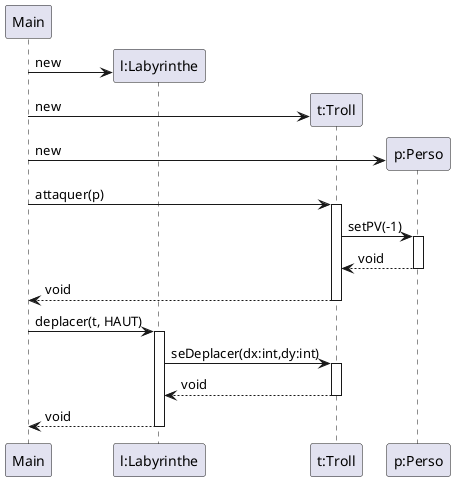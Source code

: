 @startuml
'https://plantuml.com/sequence-diagram

participant Main
create "l:Labyrinthe" as laby
Main -> laby : new
create "t:Troll" as troll
Main -> troll : new
create "p:Perso" as perso
Main -> perso : new
Main -> troll : attaquer(p)
activate troll
troll -> perso : setPV(-1)
activate perso
perso --> troll : void
deactivate perso
troll --> Main : void
deactivate troll
Main -> laby : deplacer(t, HAUT)
activate laby
laby -> troll : seDeplacer(dx:int,dy:int)
activate troll
troll --> laby : void
deactivate troll
laby --> Main : void
deactivate laby
@enduml